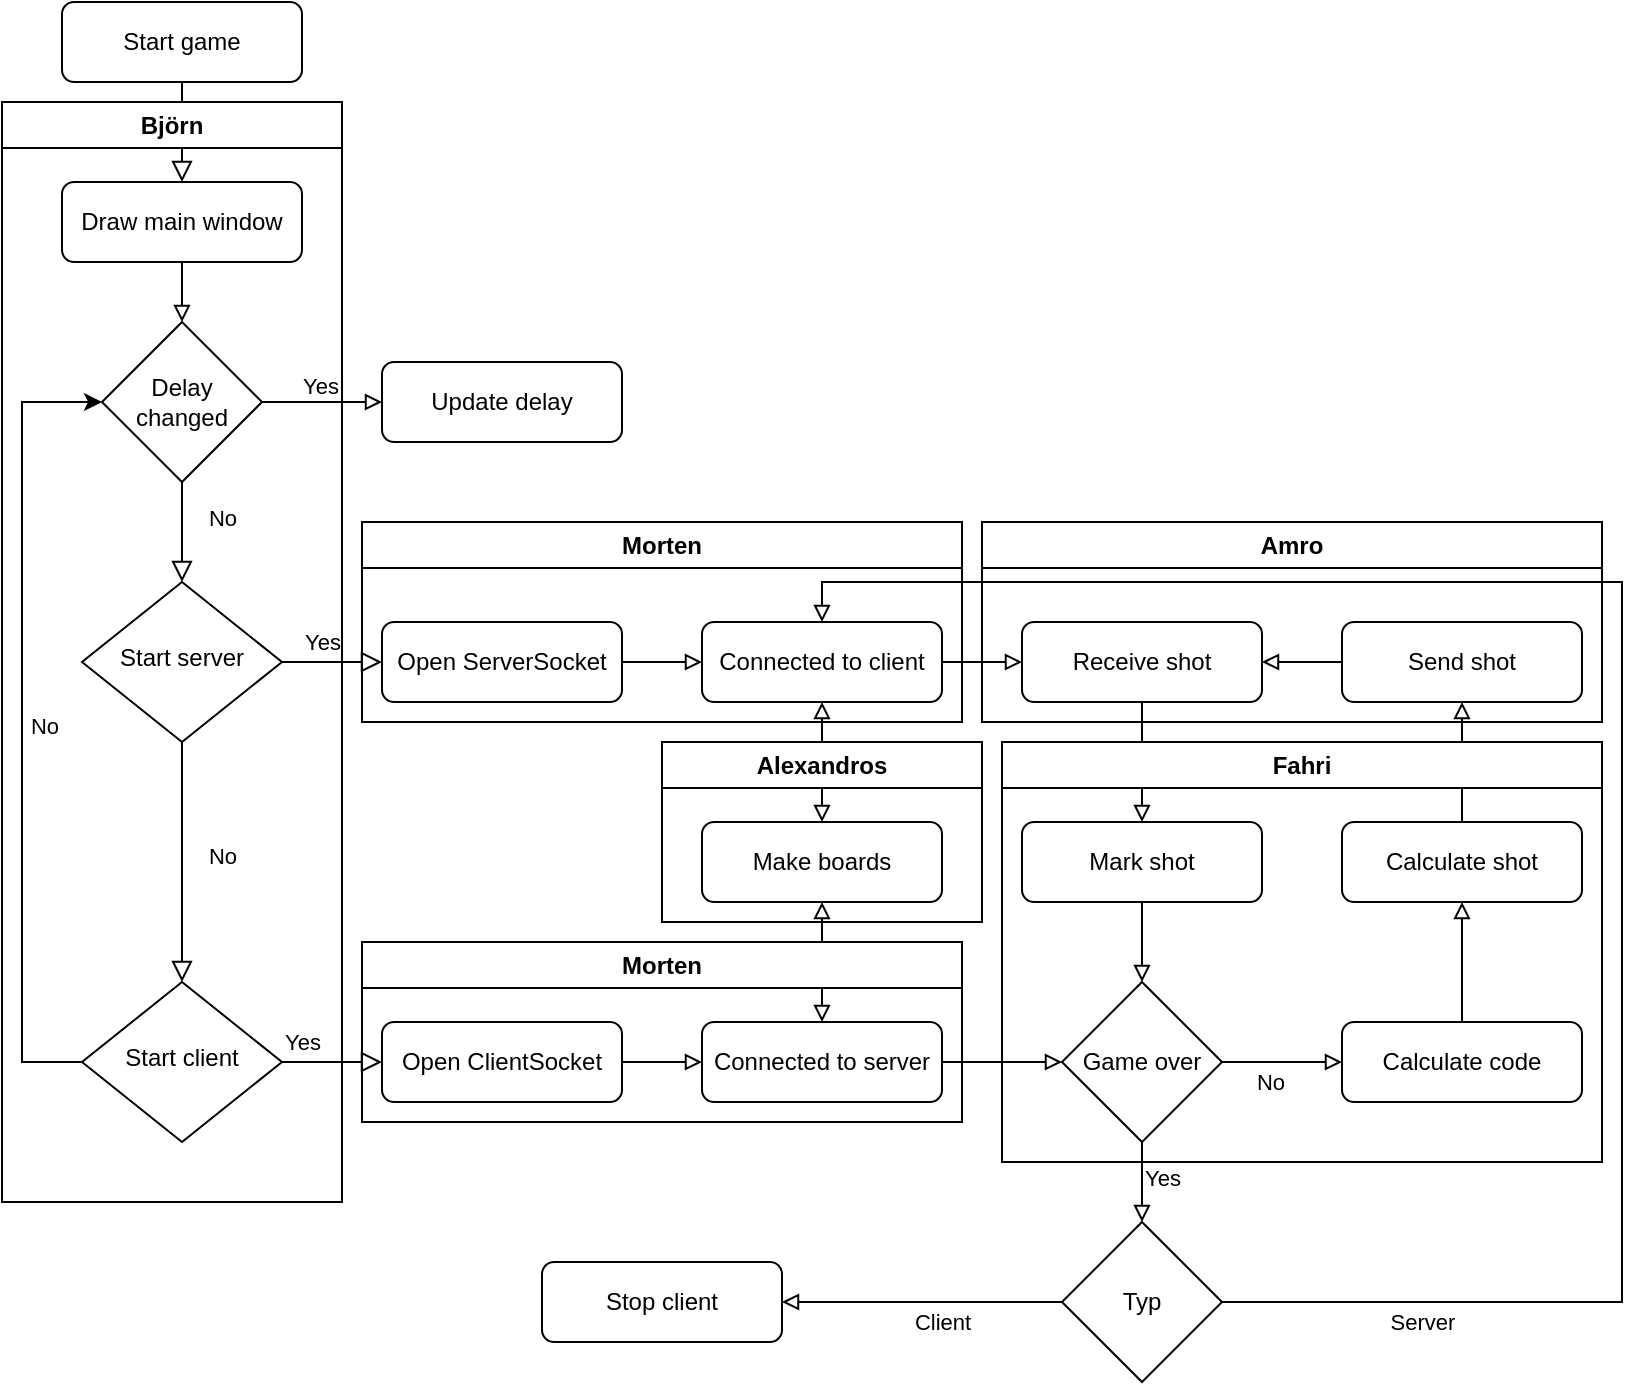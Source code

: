 <mxfile version="22.0.3" type="device">
  <diagram id="C5RBs43oDa-KdzZeNtuy" name="Page-1">
    <mxGraphModel dx="1185" dy="779" grid="1" gridSize="10" guides="1" tooltips="1" connect="1" arrows="1" fold="1" page="1" pageScale="1" pageWidth="827" pageHeight="1169" math="0" shadow="0">
      <root>
        <mxCell id="WIyWlLk6GJQsqaUBKTNV-0" />
        <mxCell id="WIyWlLk6GJQsqaUBKTNV-1" parent="WIyWlLk6GJQsqaUBKTNV-0" />
        <mxCell id="WIyWlLk6GJQsqaUBKTNV-2" value="" style="rounded=0;html=1;jettySize=auto;orthogonalLoop=1;fontSize=11;endArrow=block;endFill=0;endSize=8;strokeWidth=1;shadow=0;labelBackgroundColor=none;edgeStyle=orthogonalEdgeStyle;" parent="WIyWlLk6GJQsqaUBKTNV-1" source="WIyWlLk6GJQsqaUBKTNV-3" target="qMOviQvKsvGjzph9Agqa-0" edge="1">
          <mxGeometry relative="1" as="geometry">
            <Array as="points">
              <mxPoint x="100" y="120" />
              <mxPoint x="100" y="120" />
            </Array>
          </mxGeometry>
        </mxCell>
        <mxCell id="WIyWlLk6GJQsqaUBKTNV-3" value="Start game" style="rounded=1;whiteSpace=wrap;html=1;fontSize=12;glass=0;strokeWidth=1;shadow=0;" parent="WIyWlLk6GJQsqaUBKTNV-1" vertex="1">
          <mxGeometry x="40" y="30" width="120" height="40" as="geometry" />
        </mxCell>
        <mxCell id="WIyWlLk6GJQsqaUBKTNV-4" value="No" style="rounded=0;html=1;jettySize=auto;orthogonalLoop=1;fontSize=11;endArrow=block;endFill=0;endSize=8;strokeWidth=1;shadow=0;labelBackgroundColor=none;edgeStyle=orthogonalEdgeStyle;" parent="WIyWlLk6GJQsqaUBKTNV-1" source="WIyWlLk6GJQsqaUBKTNV-6" target="WIyWlLk6GJQsqaUBKTNV-10" edge="1">
          <mxGeometry x="-0.059" y="20" relative="1" as="geometry">
            <mxPoint as="offset" />
          </mxGeometry>
        </mxCell>
        <mxCell id="WIyWlLk6GJQsqaUBKTNV-5" value="Yes" style="edgeStyle=orthogonalEdgeStyle;rounded=0;html=1;jettySize=auto;orthogonalLoop=1;fontSize=11;endArrow=block;endFill=0;endSize=8;strokeWidth=1;shadow=0;labelBackgroundColor=none;" parent="WIyWlLk6GJQsqaUBKTNV-1" source="WIyWlLk6GJQsqaUBKTNV-6" target="WIyWlLk6GJQsqaUBKTNV-7" edge="1">
          <mxGeometry x="-0.2" y="10" relative="1" as="geometry">
            <mxPoint as="offset" />
          </mxGeometry>
        </mxCell>
        <mxCell id="WIyWlLk6GJQsqaUBKTNV-6" value="Start server" style="rhombus;whiteSpace=wrap;html=1;shadow=0;fontFamily=Helvetica;fontSize=12;align=center;strokeWidth=1;spacing=6;spacingTop=-4;" parent="WIyWlLk6GJQsqaUBKTNV-1" vertex="1">
          <mxGeometry x="50" y="320" width="100" height="80" as="geometry" />
        </mxCell>
        <mxCell id="WIyWlLk6GJQsqaUBKTNV-7" value="Open ServerSocket" style="rounded=1;whiteSpace=wrap;html=1;fontSize=12;glass=0;strokeWidth=1;shadow=0;" parent="WIyWlLk6GJQsqaUBKTNV-1" vertex="1">
          <mxGeometry x="200" y="340" width="120" height="40" as="geometry" />
        </mxCell>
        <mxCell id="WIyWlLk6GJQsqaUBKTNV-9" value="Yes" style="edgeStyle=orthogonalEdgeStyle;rounded=0;html=1;jettySize=auto;orthogonalLoop=1;fontSize=11;endArrow=block;endFill=0;endSize=8;strokeWidth=1;shadow=0;labelBackgroundColor=none;" parent="WIyWlLk6GJQsqaUBKTNV-1" source="WIyWlLk6GJQsqaUBKTNV-10" target="WIyWlLk6GJQsqaUBKTNV-12" edge="1">
          <mxGeometry x="-0.6" y="10" relative="1" as="geometry">
            <mxPoint as="offset" />
          </mxGeometry>
        </mxCell>
        <mxCell id="qMOviQvKsvGjzph9Agqa-51" style="edgeStyle=none;rounded=0;orthogonalLoop=1;jettySize=auto;html=1;entryX=0;entryY=0.5;entryDx=0;entryDy=0;" edge="1" parent="WIyWlLk6GJQsqaUBKTNV-1" source="WIyWlLk6GJQsqaUBKTNV-10" target="qMOviQvKsvGjzph9Agqa-10">
          <mxGeometry relative="1" as="geometry">
            <Array as="points">
              <mxPoint x="20" y="560" />
              <mxPoint x="20" y="230" />
            </Array>
          </mxGeometry>
        </mxCell>
        <mxCell id="qMOviQvKsvGjzph9Agqa-52" value="No" style="edgeLabel;html=1;align=center;verticalAlign=bottom;resizable=0;points=[];spacingRight=0;spacingLeft=20;spacingBottom=-20;horizontal=1;" vertex="1" connectable="0" parent="qMOviQvKsvGjzph9Agqa-51">
          <mxGeometry x="0.325" y="-1" relative="1" as="geometry">
            <mxPoint y="55" as="offset" />
          </mxGeometry>
        </mxCell>
        <mxCell id="WIyWlLk6GJQsqaUBKTNV-10" value="Start client" style="rhombus;whiteSpace=wrap;html=1;shadow=0;fontFamily=Helvetica;fontSize=12;align=center;strokeWidth=1;spacing=6;spacingTop=-4;" parent="WIyWlLk6GJQsqaUBKTNV-1" vertex="1">
          <mxGeometry x="50" y="520" width="100" height="80" as="geometry" />
        </mxCell>
        <mxCell id="qMOviQvKsvGjzph9Agqa-15" value="" style="edgeStyle=none;rounded=0;orthogonalLoop=1;jettySize=auto;html=1;endArrow=block;endFill=0;exitX=1;exitY=0.5;exitDx=0;exitDy=0;entryX=0;entryY=0.5;entryDx=0;entryDy=0;" edge="1" parent="WIyWlLk6GJQsqaUBKTNV-1" source="qMOviQvKsvGjzph9Agqa-21" target="qMOviQvKsvGjzph9Agqa-32">
          <mxGeometry relative="1" as="geometry">
            <mxPoint x="560" y="600" as="sourcePoint" />
            <mxPoint x="520" y="540" as="targetPoint" />
          </mxGeometry>
        </mxCell>
        <mxCell id="qMOviQvKsvGjzph9Agqa-22" value="" style="edgeStyle=none;rounded=0;orthogonalLoop=1;jettySize=auto;html=1;endArrow=block;endFill=0;" edge="1" parent="WIyWlLk6GJQsqaUBKTNV-1" source="WIyWlLk6GJQsqaUBKTNV-12" target="qMOviQvKsvGjzph9Agqa-21">
          <mxGeometry relative="1" as="geometry" />
        </mxCell>
        <mxCell id="WIyWlLk6GJQsqaUBKTNV-12" value="Open ClientSocket" style="rounded=1;whiteSpace=wrap;html=1;fontSize=12;glass=0;strokeWidth=1;shadow=0;" parent="WIyWlLk6GJQsqaUBKTNV-1" vertex="1">
          <mxGeometry x="200" y="540" width="120" height="40" as="geometry" />
        </mxCell>
        <mxCell id="qMOviQvKsvGjzph9Agqa-9" value="" style="edgeStyle=none;rounded=0;orthogonalLoop=1;jettySize=auto;html=1;endArrow=block;endFill=0;entryX=0.5;entryY=0;entryDx=0;entryDy=0;" edge="1" parent="WIyWlLk6GJQsqaUBKTNV-1" source="qMOviQvKsvGjzph9Agqa-0" target="qMOviQvKsvGjzph9Agqa-10">
          <mxGeometry relative="1" as="geometry">
            <mxPoint x="240" y="260" as="targetPoint" />
          </mxGeometry>
        </mxCell>
        <mxCell id="qMOviQvKsvGjzph9Agqa-0" value="Draw main window" style="rounded=1;whiteSpace=wrap;html=1;fontSize=12;glass=0;strokeWidth=1;shadow=0;" vertex="1" parent="WIyWlLk6GJQsqaUBKTNV-1">
          <mxGeometry x="40" y="120" width="120" height="40" as="geometry" />
        </mxCell>
        <mxCell id="qMOviQvKsvGjzph9Agqa-3" value="" style="rounded=0;html=1;jettySize=auto;orthogonalLoop=1;fontSize=11;endArrow=block;endFill=0;endSize=8;strokeWidth=1;shadow=0;labelBackgroundColor=none;edgeStyle=orthogonalEdgeStyle;exitX=0.5;exitY=1;exitDx=0;exitDy=0;entryX=0.5;entryY=0;entryDx=0;entryDy=0;" edge="1" parent="WIyWlLk6GJQsqaUBKTNV-1" source="qMOviQvKsvGjzph9Agqa-10" target="WIyWlLk6GJQsqaUBKTNV-6">
          <mxGeometry relative="1" as="geometry">
            <mxPoint x="110" y="210" as="sourcePoint" />
            <mxPoint x="110" y="250" as="targetPoint" />
            <Array as="points" />
          </mxGeometry>
        </mxCell>
        <mxCell id="qMOviQvKsvGjzph9Agqa-53" value="No" style="edgeLabel;html=1;align=center;verticalAlign=middle;resizable=0;points=[];" vertex="1" connectable="0" parent="qMOviQvKsvGjzph9Agqa-3">
          <mxGeometry x="-0.28" relative="1" as="geometry">
            <mxPoint x="20" as="offset" />
          </mxGeometry>
        </mxCell>
        <mxCell id="qMOviQvKsvGjzph9Agqa-4" value="" style="endArrow=block;html=1;rounded=0;endFill=0;exitX=1;exitY=0.5;exitDx=0;exitDy=0;" edge="1" parent="WIyWlLk6GJQsqaUBKTNV-1" source="WIyWlLk6GJQsqaUBKTNV-7" target="qMOviQvKsvGjzph9Agqa-5">
          <mxGeometry width="50" height="50" relative="1" as="geometry">
            <mxPoint x="270" y="610" as="sourcePoint" />
            <mxPoint x="320" y="560" as="targetPoint" />
          </mxGeometry>
        </mxCell>
        <mxCell id="qMOviQvKsvGjzph9Agqa-7" value="" style="edgeStyle=none;rounded=0;orthogonalLoop=1;jettySize=auto;html=1;endArrow=block;endFill=0;startArrow=block;startFill=0;" edge="1" parent="WIyWlLk6GJQsqaUBKTNV-1" source="qMOviQvKsvGjzph9Agqa-5" target="qMOviQvKsvGjzph9Agqa-6">
          <mxGeometry relative="1" as="geometry" />
        </mxCell>
        <mxCell id="qMOviQvKsvGjzph9Agqa-28" value="" style="edgeStyle=none;rounded=0;orthogonalLoop=1;jettySize=auto;html=1;endArrow=block;endFill=0;" edge="1" parent="WIyWlLk6GJQsqaUBKTNV-1" source="qMOviQvKsvGjzph9Agqa-5" target="qMOviQvKsvGjzph9Agqa-25">
          <mxGeometry relative="1" as="geometry" />
        </mxCell>
        <mxCell id="qMOviQvKsvGjzph9Agqa-5" value="Connected to client" style="rounded=1;whiteSpace=wrap;html=1;" vertex="1" parent="WIyWlLk6GJQsqaUBKTNV-1">
          <mxGeometry x="360" y="340" width="120" height="40" as="geometry" />
        </mxCell>
        <mxCell id="qMOviQvKsvGjzph9Agqa-6" value="Make boards" style="rounded=1;whiteSpace=wrap;html=1;" vertex="1" parent="WIyWlLk6GJQsqaUBKTNV-1">
          <mxGeometry x="360" y="440" width="120" height="40" as="geometry" />
        </mxCell>
        <mxCell id="qMOviQvKsvGjzph9Agqa-12" value="" style="edgeStyle=none;rounded=0;orthogonalLoop=1;jettySize=auto;html=1;endArrow=block;endFill=0;" edge="1" parent="WIyWlLk6GJQsqaUBKTNV-1" source="qMOviQvKsvGjzph9Agqa-10" target="qMOviQvKsvGjzph9Agqa-11">
          <mxGeometry relative="1" as="geometry" />
        </mxCell>
        <mxCell id="qMOviQvKsvGjzph9Agqa-13" value="Yes" style="edgeLabel;html=1;align=center;verticalAlign=middle;resizable=0;points=[];" vertex="1" connectable="0" parent="qMOviQvKsvGjzph9Agqa-12">
          <mxGeometry x="-0.033" y="8" relative="1" as="geometry">
            <mxPoint as="offset" />
          </mxGeometry>
        </mxCell>
        <mxCell id="qMOviQvKsvGjzph9Agqa-10" value="Delay changed" style="rhombus;whiteSpace=wrap;html=1;" vertex="1" parent="WIyWlLk6GJQsqaUBKTNV-1">
          <mxGeometry x="60" y="190" width="80" height="80" as="geometry" />
        </mxCell>
        <mxCell id="qMOviQvKsvGjzph9Agqa-11" value="Update delay" style="rounded=1;whiteSpace=wrap;html=1;" vertex="1" parent="WIyWlLk6GJQsqaUBKTNV-1">
          <mxGeometry x="200" y="210" width="120" height="40" as="geometry" />
        </mxCell>
        <mxCell id="qMOviQvKsvGjzph9Agqa-17" value="" style="edgeStyle=none;rounded=0;orthogonalLoop=1;jettySize=auto;html=1;endArrow=block;endFill=0;" edge="1" parent="WIyWlLk6GJQsqaUBKTNV-1" source="qMOviQvKsvGjzph9Agqa-14" target="qMOviQvKsvGjzph9Agqa-16">
          <mxGeometry relative="1" as="geometry" />
        </mxCell>
        <mxCell id="qMOviQvKsvGjzph9Agqa-14" value="Calculate shot" style="rounded=1;whiteSpace=wrap;html=1;fontSize=12;glass=0;strokeWidth=1;shadow=0;" vertex="1" parent="WIyWlLk6GJQsqaUBKTNV-1">
          <mxGeometry x="680" y="440" width="120" height="40" as="geometry" />
        </mxCell>
        <mxCell id="qMOviQvKsvGjzph9Agqa-44" value="" style="edgeStyle=none;rounded=0;orthogonalLoop=1;jettySize=auto;html=1;endArrow=block;endFill=0;" edge="1" parent="WIyWlLk6GJQsqaUBKTNV-1" source="qMOviQvKsvGjzph9Agqa-16" target="qMOviQvKsvGjzph9Agqa-25">
          <mxGeometry relative="1" as="geometry" />
        </mxCell>
        <mxCell id="qMOviQvKsvGjzph9Agqa-16" value="Send shot" style="rounded=1;whiteSpace=wrap;html=1;fontSize=12;glass=0;strokeWidth=1;shadow=0;" vertex="1" parent="WIyWlLk6GJQsqaUBKTNV-1">
          <mxGeometry x="680" y="340" width="120" height="40" as="geometry" />
        </mxCell>
        <mxCell id="qMOviQvKsvGjzph9Agqa-23" value="" style="edgeStyle=none;rounded=0;orthogonalLoop=1;jettySize=auto;html=1;startArrow=block;startFill=0;endArrow=block;endFill=0;" edge="1" parent="WIyWlLk6GJQsqaUBKTNV-1" source="qMOviQvKsvGjzph9Agqa-21" target="qMOviQvKsvGjzph9Agqa-6">
          <mxGeometry relative="1" as="geometry" />
        </mxCell>
        <mxCell id="qMOviQvKsvGjzph9Agqa-21" value="Connected to server" style="rounded=1;whiteSpace=wrap;html=1;fontSize=12;glass=0;strokeWidth=1;shadow=0;" vertex="1" parent="WIyWlLk6GJQsqaUBKTNV-1">
          <mxGeometry x="360" y="540" width="120" height="40" as="geometry" />
        </mxCell>
        <mxCell id="qMOviQvKsvGjzph9Agqa-24" value="" style="edgeStyle=none;rounded=0;orthogonalLoop=1;jettySize=auto;html=1;endArrow=block;endFill=0;" edge="1" parent="WIyWlLk6GJQsqaUBKTNV-1" source="qMOviQvKsvGjzph9Agqa-25" target="qMOviQvKsvGjzph9Agqa-26">
          <mxGeometry relative="1" as="geometry" />
        </mxCell>
        <mxCell id="qMOviQvKsvGjzph9Agqa-25" value="Receive shot" style="rounded=1;whiteSpace=wrap;html=1;fontSize=12;glass=0;strokeWidth=1;shadow=0;" vertex="1" parent="WIyWlLk6GJQsqaUBKTNV-1">
          <mxGeometry x="520" y="340" width="120" height="40" as="geometry" />
        </mxCell>
        <mxCell id="qMOviQvKsvGjzph9Agqa-30" value="" style="edgeStyle=none;rounded=0;orthogonalLoop=1;jettySize=auto;html=1;endArrow=block;endFill=0;" edge="1" parent="WIyWlLk6GJQsqaUBKTNV-1" source="qMOviQvKsvGjzph9Agqa-26">
          <mxGeometry relative="1" as="geometry">
            <mxPoint x="580" y="520" as="targetPoint" />
          </mxGeometry>
        </mxCell>
        <mxCell id="qMOviQvKsvGjzph9Agqa-26" value="Mark shot" style="rounded=1;whiteSpace=wrap;html=1;fontSize=12;glass=0;strokeWidth=1;shadow=0;" vertex="1" parent="WIyWlLk6GJQsqaUBKTNV-1">
          <mxGeometry x="520" y="440" width="120" height="40" as="geometry" />
        </mxCell>
        <mxCell id="qMOviQvKsvGjzph9Agqa-31" value="" style="rounded=0;orthogonalLoop=1;jettySize=auto;html=1;endArrow=block;endFill=0;entryX=0;entryY=0.5;entryDx=0;entryDy=0;exitX=1;exitY=0.5;exitDx=0;exitDy=0;" edge="1" parent="WIyWlLk6GJQsqaUBKTNV-1" source="qMOviQvKsvGjzph9Agqa-32" target="qMOviQvKsvGjzph9Agqa-33">
          <mxGeometry relative="1" as="geometry">
            <mxPoint x="640" y="530" as="sourcePoint" />
            <mxPoint x="680" y="520" as="targetPoint" />
          </mxGeometry>
        </mxCell>
        <mxCell id="qMOviQvKsvGjzph9Agqa-34" value="No" style="edgeLabel;html=1;align=center;verticalAlign=middle;resizable=0;points=[];" vertex="1" connectable="0" parent="qMOviQvKsvGjzph9Agqa-31">
          <mxGeometry x="-0.2" y="6" relative="1" as="geometry">
            <mxPoint y="16" as="offset" />
          </mxGeometry>
        </mxCell>
        <mxCell id="qMOviQvKsvGjzph9Agqa-36" value="" style="edgeStyle=none;rounded=0;orthogonalLoop=1;jettySize=auto;html=1;endArrow=block;endFill=0;" edge="1" parent="WIyWlLk6GJQsqaUBKTNV-1" source="qMOviQvKsvGjzph9Agqa-32" target="qMOviQvKsvGjzph9Agqa-35">
          <mxGeometry relative="1" as="geometry" />
        </mxCell>
        <mxCell id="qMOviQvKsvGjzph9Agqa-42" value="Yes" style="edgeLabel;html=1;align=center;verticalAlign=middle;resizable=0;points=[];" vertex="1" connectable="0" parent="qMOviQvKsvGjzph9Agqa-36">
          <mxGeometry x="-0.1" y="10" relative="1" as="geometry">
            <mxPoint as="offset" />
          </mxGeometry>
        </mxCell>
        <mxCell id="qMOviQvKsvGjzph9Agqa-32" value="Game over" style="rhombus;whiteSpace=wrap;html=1;" vertex="1" parent="WIyWlLk6GJQsqaUBKTNV-1">
          <mxGeometry x="540" y="520" width="80" height="80" as="geometry" />
        </mxCell>
        <mxCell id="qMOviQvKsvGjzph9Agqa-43" value="" style="edgeStyle=none;rounded=0;orthogonalLoop=1;jettySize=auto;html=1;endArrow=block;endFill=0;" edge="1" parent="WIyWlLk6GJQsqaUBKTNV-1" source="qMOviQvKsvGjzph9Agqa-33" target="qMOviQvKsvGjzph9Agqa-14">
          <mxGeometry relative="1" as="geometry" />
        </mxCell>
        <mxCell id="qMOviQvKsvGjzph9Agqa-33" value="Calculate code" style="rounded=1;whiteSpace=wrap;html=1;fontSize=12;glass=0;strokeWidth=1;shadow=0;" vertex="1" parent="WIyWlLk6GJQsqaUBKTNV-1">
          <mxGeometry x="680" y="540" width="120" height="40" as="geometry" />
        </mxCell>
        <mxCell id="qMOviQvKsvGjzph9Agqa-39" value="" style="edgeStyle=none;rounded=0;orthogonalLoop=1;jettySize=auto;html=1;endArrow=block;endFill=0;" edge="1" parent="WIyWlLk6GJQsqaUBKTNV-1" source="qMOviQvKsvGjzph9Agqa-35" target="qMOviQvKsvGjzph9Agqa-38">
          <mxGeometry relative="1" as="geometry" />
        </mxCell>
        <mxCell id="qMOviQvKsvGjzph9Agqa-54" value="Client" style="edgeLabel;html=1;align=center;verticalAlign=middle;resizable=0;points=[];" vertex="1" connectable="0" parent="qMOviQvKsvGjzph9Agqa-39">
          <mxGeometry x="-0.129" relative="1" as="geometry">
            <mxPoint x="1" y="10" as="offset" />
          </mxGeometry>
        </mxCell>
        <mxCell id="qMOviQvKsvGjzph9Agqa-35" value="Typ" style="rhombus;whiteSpace=wrap;html=1;" vertex="1" parent="WIyWlLk6GJQsqaUBKTNV-1">
          <mxGeometry x="540" y="640" width="80" height="80" as="geometry" />
        </mxCell>
        <mxCell id="qMOviQvKsvGjzph9Agqa-37" value="" style="endArrow=block;html=1;rounded=0;exitX=1;exitY=0.5;exitDx=0;exitDy=0;entryX=0.5;entryY=0;entryDx=0;entryDy=0;endFill=0;" edge="1" parent="WIyWlLk6GJQsqaUBKTNV-1" source="qMOviQvKsvGjzph9Agqa-35" target="qMOviQvKsvGjzph9Agqa-5">
          <mxGeometry width="50" height="50" relative="1" as="geometry">
            <mxPoint x="390" y="650" as="sourcePoint" />
            <mxPoint x="740" y="320" as="targetPoint" />
            <Array as="points">
              <mxPoint x="820" y="680" />
              <mxPoint x="820" y="320" />
              <mxPoint x="510" y="320" />
              <mxPoint x="420" y="320" />
            </Array>
          </mxGeometry>
        </mxCell>
        <mxCell id="qMOviQvKsvGjzph9Agqa-55" value="Server" style="edgeLabel;html=1;align=center;verticalAlign=middle;resizable=0;points=[];" vertex="1" connectable="0" parent="qMOviQvKsvGjzph9Agqa-37">
          <mxGeometry x="-0.794" y="-1" relative="1" as="geometry">
            <mxPoint x="-1" y="9" as="offset" />
          </mxGeometry>
        </mxCell>
        <mxCell id="qMOviQvKsvGjzph9Agqa-38" value="Stop client" style="rounded=1;whiteSpace=wrap;html=1;" vertex="1" parent="WIyWlLk6GJQsqaUBKTNV-1">
          <mxGeometry x="280" y="660" width="120" height="40" as="geometry" />
        </mxCell>
        <mxCell id="qMOviQvKsvGjzph9Agqa-56" value="Björn" style="swimlane;whiteSpace=wrap;html=1;" vertex="1" parent="WIyWlLk6GJQsqaUBKTNV-1">
          <mxGeometry x="10" y="80" width="170" height="550" as="geometry" />
        </mxCell>
        <mxCell id="qMOviQvKsvGjzph9Agqa-57" value="Alexandros" style="swimlane;whiteSpace=wrap;html=1;" vertex="1" parent="WIyWlLk6GJQsqaUBKTNV-1">
          <mxGeometry x="340" y="400" width="160" height="90" as="geometry" />
        </mxCell>
        <mxCell id="qMOviQvKsvGjzph9Agqa-58" value="Morten" style="swimlane;whiteSpace=wrap;html=1;" vertex="1" parent="WIyWlLk6GJQsqaUBKTNV-1">
          <mxGeometry x="190" y="290" width="300" height="100" as="geometry" />
        </mxCell>
        <mxCell id="qMOviQvKsvGjzph9Agqa-59" value="Morten" style="swimlane;whiteSpace=wrap;html=1;" vertex="1" parent="WIyWlLk6GJQsqaUBKTNV-1">
          <mxGeometry x="190" y="500" width="300" height="90" as="geometry" />
        </mxCell>
        <mxCell id="qMOviQvKsvGjzph9Agqa-60" value="Amro" style="swimlane;whiteSpace=wrap;html=1;" vertex="1" parent="WIyWlLk6GJQsqaUBKTNV-1">
          <mxGeometry x="500" y="290" width="310" height="100" as="geometry" />
        </mxCell>
        <mxCell id="qMOviQvKsvGjzph9Agqa-61" value="Fahri" style="swimlane;whiteSpace=wrap;html=1;" vertex="1" parent="WIyWlLk6GJQsqaUBKTNV-1">
          <mxGeometry x="510" y="400" width="300" height="210" as="geometry" />
        </mxCell>
      </root>
    </mxGraphModel>
  </diagram>
</mxfile>
